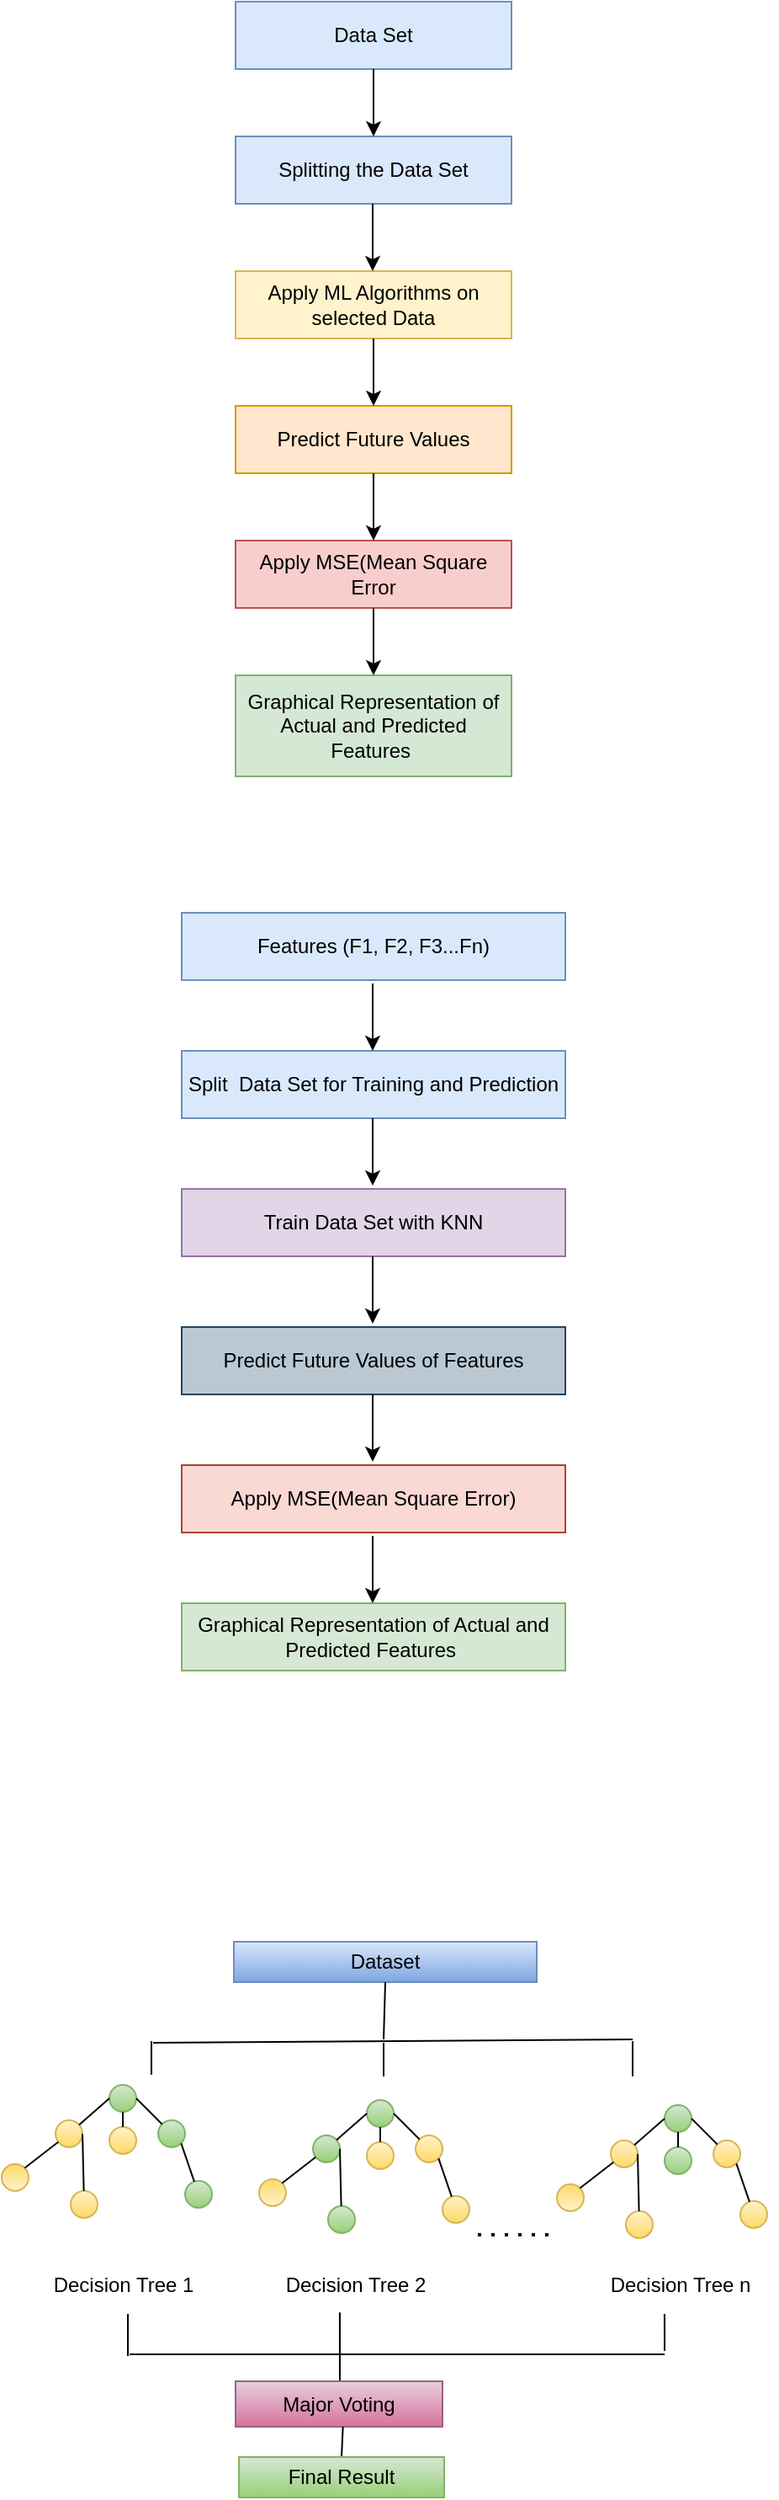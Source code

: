 <mxfile version="21.7.5" type="github">
  <diagram name="Page-1" id="D-c7iAPdVL_e8w4V4wIe">
    <mxGraphModel dx="528" dy="503" grid="0" gridSize="10" guides="1" tooltips="1" connect="1" arrows="1" fold="1" page="1" pageScale="1" pageWidth="827" pageHeight="1169" math="0" shadow="0">
      <root>
        <mxCell id="0" />
        <mxCell id="1" parent="0" />
        <mxCell id="BKKdW5sMqbaFEsKk65IG-1" value="Data Set" style="rounded=0;whiteSpace=wrap;html=1;fillColor=#dae8fc;strokeColor=#6c8ebf;" vertex="1" parent="1">
          <mxGeometry x="320" y="40" width="164" height="40" as="geometry" />
        </mxCell>
        <mxCell id="BKKdW5sMqbaFEsKk65IG-2" value="Apply ML Algorithms on selected Data" style="rounded=0;whiteSpace=wrap;html=1;fillColor=#fff2cc;strokeColor=#d6b656;" vertex="1" parent="1">
          <mxGeometry x="320" y="200" width="164" height="40" as="geometry" />
        </mxCell>
        <mxCell id="BKKdW5sMqbaFEsKk65IG-3" value="Splitting the Data Set" style="rounded=0;whiteSpace=wrap;html=1;fillColor=#dae8fc;strokeColor=#6c8ebf;" vertex="1" parent="1">
          <mxGeometry x="320" y="120" width="164" height="40" as="geometry" />
        </mxCell>
        <mxCell id="BKKdW5sMqbaFEsKk65IG-5" value="Apply MSE(Mean Square Error" style="rounded=0;whiteSpace=wrap;html=1;fillColor=#f8cecc;strokeColor=#b85450;" vertex="1" parent="1">
          <mxGeometry x="320" y="360" width="164" height="40" as="geometry" />
        </mxCell>
        <mxCell id="BKKdW5sMqbaFEsKk65IG-6" value="Graphical Representation of Actual and Predicted Features&amp;nbsp;" style="rounded=0;whiteSpace=wrap;html=1;fillColor=#d5e8d4;strokeColor=#82b366;" vertex="1" parent="1">
          <mxGeometry x="320" y="440" width="164" height="60" as="geometry" />
        </mxCell>
        <mxCell id="BKKdW5sMqbaFEsKk65IG-7" value="Predict Future Values" style="rounded=0;whiteSpace=wrap;html=1;fillColor=#ffe6cc;strokeColor=#d79b00;" vertex="1" parent="1">
          <mxGeometry x="320" y="280" width="164" height="40" as="geometry" />
        </mxCell>
        <mxCell id="BKKdW5sMqbaFEsKk65IG-8" value="" style="endArrow=classic;html=1;rounded=0;entryX=0.5;entryY=0;entryDx=0;entryDy=0;exitX=0.5;exitY=1;exitDx=0;exitDy=0;" edge="1" parent="1" source="BKKdW5sMqbaFEsKk65IG-1" target="BKKdW5sMqbaFEsKk65IG-3">
          <mxGeometry width="50" height="50" relative="1" as="geometry">
            <mxPoint x="430" y="100" as="sourcePoint" />
            <mxPoint x="440" y="350" as="targetPoint" />
          </mxGeometry>
        </mxCell>
        <mxCell id="BKKdW5sMqbaFEsKk65IG-9" value="" style="endArrow=classic;html=1;rounded=0;exitX=0.5;exitY=1;exitDx=0;exitDy=0;entryX=0.5;entryY=0;entryDx=0;entryDy=0;" edge="1" parent="1">
          <mxGeometry width="50" height="50" relative="1" as="geometry">
            <mxPoint x="401.5" y="160" as="sourcePoint" />
            <mxPoint x="401.5" y="200" as="targetPoint" />
          </mxGeometry>
        </mxCell>
        <mxCell id="BKKdW5sMqbaFEsKk65IG-12" value="" style="endArrow=classic;html=1;rounded=0;exitX=0.5;exitY=1;exitDx=0;exitDy=0;entryX=0.5;entryY=0;entryDx=0;entryDy=0;" edge="1" parent="1" source="BKKdW5sMqbaFEsKk65IG-2" target="BKKdW5sMqbaFEsKk65IG-7">
          <mxGeometry width="50" height="50" relative="1" as="geometry">
            <mxPoint x="422" y="100" as="sourcePoint" />
            <mxPoint x="422" y="140" as="targetPoint" />
          </mxGeometry>
        </mxCell>
        <mxCell id="BKKdW5sMqbaFEsKk65IG-13" value="" style="endArrow=classic;html=1;rounded=0;exitX=0.5;exitY=1;exitDx=0;exitDy=0;entryX=0.5;entryY=0;entryDx=0;entryDy=0;" edge="1" parent="1" source="BKKdW5sMqbaFEsKk65IG-7" target="BKKdW5sMqbaFEsKk65IG-5">
          <mxGeometry width="50" height="50" relative="1" as="geometry">
            <mxPoint x="432" y="110" as="sourcePoint" />
            <mxPoint x="432" y="150" as="targetPoint" />
          </mxGeometry>
        </mxCell>
        <mxCell id="BKKdW5sMqbaFEsKk65IG-14" value="" style="endArrow=classic;html=1;rounded=0;exitX=0.5;exitY=1;exitDx=0;exitDy=0;entryX=0.5;entryY=0;entryDx=0;entryDy=0;" edge="1" parent="1" source="BKKdW5sMqbaFEsKk65IG-5" target="BKKdW5sMqbaFEsKk65IG-6">
          <mxGeometry width="50" height="50" relative="1" as="geometry">
            <mxPoint x="442" y="120" as="sourcePoint" />
            <mxPoint x="442" y="160" as="targetPoint" />
          </mxGeometry>
        </mxCell>
        <mxCell id="BKKdW5sMqbaFEsKk65IG-15" value="Features (F1, F2, F3...Fn)" style="rounded=0;whiteSpace=wrap;html=1;fillColor=#dae8fc;strokeColor=#6c8ebf;" vertex="1" parent="1">
          <mxGeometry x="288" y="581" width="228" height="40" as="geometry" />
        </mxCell>
        <mxCell id="BKKdW5sMqbaFEsKk65IG-16" value="Split&amp;nbsp; Data Set for Training and Prediction" style="rounded=0;whiteSpace=wrap;html=1;fillColor=#dae8fc;strokeColor=#6c8ebf;" vertex="1" parent="1">
          <mxGeometry x="288" y="663" width="228" height="40" as="geometry" />
        </mxCell>
        <mxCell id="BKKdW5sMqbaFEsKk65IG-17" value="Train Data Set with KNN" style="rounded=0;whiteSpace=wrap;html=1;fillColor=#e1d5e7;strokeColor=#9673a6;" vertex="1" parent="1">
          <mxGeometry x="288" y="745" width="228" height="40" as="geometry" />
        </mxCell>
        <mxCell id="BKKdW5sMqbaFEsKk65IG-19" value="Predict Future Values of Features" style="rounded=0;whiteSpace=wrap;html=1;fillColor=#bac8d3;strokeColor=#23445d;" vertex="1" parent="1">
          <mxGeometry x="288" y="827" width="228" height="40" as="geometry" />
        </mxCell>
        <mxCell id="BKKdW5sMqbaFEsKk65IG-21" value="Apply MSE(Mean Square Error)" style="rounded=0;whiteSpace=wrap;html=1;fillColor=#fad9d5;strokeColor=#ae4132;" vertex="1" parent="1">
          <mxGeometry x="288" y="909" width="228" height="40" as="geometry" />
        </mxCell>
        <mxCell id="BKKdW5sMqbaFEsKk65IG-22" value="Graphical Representation of Actual and Predicted Features&amp;nbsp;" style="rounded=0;whiteSpace=wrap;html=1;fillColor=#d5e8d4;strokeColor=#82b366;" vertex="1" parent="1">
          <mxGeometry x="288" y="991" width="228" height="40" as="geometry" />
        </mxCell>
        <mxCell id="BKKdW5sMqbaFEsKk65IG-23" value="" style="endArrow=classic;html=1;rounded=0;exitX=0.5;exitY=1;exitDx=0;exitDy=0;entryX=0.5;entryY=0;entryDx=0;entryDy=0;" edge="1" parent="1">
          <mxGeometry width="50" height="50" relative="1" as="geometry">
            <mxPoint x="401.5" y="623" as="sourcePoint" />
            <mxPoint x="401.5" y="663" as="targetPoint" />
          </mxGeometry>
        </mxCell>
        <mxCell id="BKKdW5sMqbaFEsKk65IG-24" value="" style="endArrow=classic;html=1;rounded=0;exitX=0.5;exitY=1;exitDx=0;exitDy=0;entryX=0.5;entryY=0;entryDx=0;entryDy=0;" edge="1" parent="1">
          <mxGeometry width="50" height="50" relative="1" as="geometry">
            <mxPoint x="401.5" y="703" as="sourcePoint" />
            <mxPoint x="401.5" y="743" as="targetPoint" />
          </mxGeometry>
        </mxCell>
        <mxCell id="BKKdW5sMqbaFEsKk65IG-25" value="" style="endArrow=classic;html=1;rounded=0;exitX=0.5;exitY=1;exitDx=0;exitDy=0;entryX=0.5;entryY=0;entryDx=0;entryDy=0;" edge="1" parent="1">
          <mxGeometry width="50" height="50" relative="1" as="geometry">
            <mxPoint x="401.5" y="785" as="sourcePoint" />
            <mxPoint x="401.5" y="825" as="targetPoint" />
          </mxGeometry>
        </mxCell>
        <mxCell id="BKKdW5sMqbaFEsKk65IG-26" value="" style="endArrow=classic;html=1;rounded=0;exitX=0.5;exitY=1;exitDx=0;exitDy=0;entryX=0.5;entryY=0;entryDx=0;entryDy=0;" edge="1" parent="1">
          <mxGeometry width="50" height="50" relative="1" as="geometry">
            <mxPoint x="401.5" y="867" as="sourcePoint" />
            <mxPoint x="401.5" y="907" as="targetPoint" />
          </mxGeometry>
        </mxCell>
        <mxCell id="BKKdW5sMqbaFEsKk65IG-27" value="" style="endArrow=classic;html=1;rounded=0;exitX=0.5;exitY=1;exitDx=0;exitDy=0;entryX=0.5;entryY=0;entryDx=0;entryDy=0;" edge="1" parent="1">
          <mxGeometry width="50" height="50" relative="1" as="geometry">
            <mxPoint x="401.5" y="951" as="sourcePoint" />
            <mxPoint x="401.5" y="991" as="targetPoint" />
          </mxGeometry>
        </mxCell>
        <mxCell id="BKKdW5sMqbaFEsKk65IG-29" value="Dataset" style="rounded=0;whiteSpace=wrap;html=1;fillColor=#dae8fc;strokeColor=#6c8ebf;gradientColor=#7ea6e0;" vertex="1" parent="1">
          <mxGeometry x="319" y="1192" width="180" height="24" as="geometry" />
        </mxCell>
        <mxCell id="BKKdW5sMqbaFEsKk65IG-30" value="" style="endArrow=none;html=1;rounded=0;entryX=0.5;entryY=1;entryDx=0;entryDy=0;" edge="1" parent="1" target="BKKdW5sMqbaFEsKk65IG-29">
          <mxGeometry width="50" height="50" relative="1" as="geometry">
            <mxPoint x="408" y="1250" as="sourcePoint" />
            <mxPoint x="422" y="1116" as="targetPoint" />
          </mxGeometry>
        </mxCell>
        <mxCell id="BKKdW5sMqbaFEsKk65IG-31" value="" style="endArrow=none;html=1;rounded=0;" edge="1" parent="1">
          <mxGeometry width="50" height="50" relative="1" as="geometry">
            <mxPoint x="271" y="1252" as="sourcePoint" />
            <mxPoint x="556" y="1250" as="targetPoint" />
          </mxGeometry>
        </mxCell>
        <mxCell id="BKKdW5sMqbaFEsKk65IG-33" value="" style="ellipse;whiteSpace=wrap;html=1;aspect=fixed;fillColor=#d5e8d4;strokeColor=#82b366;gradientColor=#97d077;" vertex="1" parent="1">
          <mxGeometry x="245" y="1277" width="16" height="16" as="geometry" />
        </mxCell>
        <mxCell id="BKKdW5sMqbaFEsKk65IG-34" value="" style="ellipse;whiteSpace=wrap;html=1;aspect=fixed;fillColor=#fff2cc;strokeColor=#d6b656;gradientColor=#ffd966;" vertex="1" parent="1">
          <mxGeometry x="245" y="1302" width="16" height="16" as="geometry" />
        </mxCell>
        <mxCell id="BKKdW5sMqbaFEsKk65IG-35" value="" style="ellipse;whiteSpace=wrap;html=1;aspect=fixed;fillColor=#d5e8d4;strokeColor=#82b366;gradientColor=#97d077;" vertex="1" parent="1">
          <mxGeometry x="274" y="1298" width="16" height="16" as="geometry" />
        </mxCell>
        <mxCell id="BKKdW5sMqbaFEsKk65IG-36" value="" style="ellipse;whiteSpace=wrap;html=1;aspect=fixed;fillColor=#fff2cc;strokeColor=#d6b656;gradientColor=#ffd966;" vertex="1" parent="1">
          <mxGeometry x="222" y="1340" width="16" height="16" as="geometry" />
        </mxCell>
        <mxCell id="BKKdW5sMqbaFEsKk65IG-37" value="" style="ellipse;whiteSpace=wrap;html=1;aspect=fixed;direction=west;fillColor=#fff2cc;gradientColor=#ffd966;strokeColor=#d6b656;" vertex="1" parent="1">
          <mxGeometry x="181" y="1324" width="16" height="16" as="geometry" />
        </mxCell>
        <mxCell id="BKKdW5sMqbaFEsKk65IG-38" value="" style="ellipse;whiteSpace=wrap;html=1;aspect=fixed;fillColor=#fff2cc;strokeColor=#d6b656;gradientColor=#ffd966;" vertex="1" parent="1">
          <mxGeometry x="213" y="1298" width="16" height="16" as="geometry" />
        </mxCell>
        <mxCell id="BKKdW5sMqbaFEsKk65IG-39" value="" style="endArrow=none;html=1;rounded=0;entryX=0.5;entryY=1;entryDx=0;entryDy=0;" edge="1" parent="1" source="BKKdW5sMqbaFEsKk65IG-34" target="BKKdW5sMqbaFEsKk65IG-33">
          <mxGeometry width="50" height="50" relative="1" as="geometry">
            <mxPoint x="296" y="1381" as="sourcePoint" />
            <mxPoint x="346" y="1331" as="targetPoint" />
          </mxGeometry>
        </mxCell>
        <mxCell id="BKKdW5sMqbaFEsKk65IG-40" value="" style="endArrow=none;html=1;rounded=0;entryX=0;entryY=0.5;entryDx=0;entryDy=0;" edge="1" parent="1" source="BKKdW5sMqbaFEsKk65IG-38" target="BKKdW5sMqbaFEsKk65IG-33">
          <mxGeometry width="50" height="50" relative="1" as="geometry">
            <mxPoint x="296" y="1381" as="sourcePoint" />
            <mxPoint x="346" y="1331" as="targetPoint" />
          </mxGeometry>
        </mxCell>
        <mxCell id="BKKdW5sMqbaFEsKk65IG-41" value="" style="endArrow=none;html=1;rounded=0;entryX=1;entryY=0.5;entryDx=0;entryDy=0;" edge="1" parent="1" source="BKKdW5sMqbaFEsKk65IG-35" target="BKKdW5sMqbaFEsKk65IG-33">
          <mxGeometry width="50" height="50" relative="1" as="geometry">
            <mxPoint x="296" y="1381" as="sourcePoint" />
            <mxPoint x="346" y="1331" as="targetPoint" />
          </mxGeometry>
        </mxCell>
        <mxCell id="BKKdW5sMqbaFEsKk65IG-43" value="" style="endArrow=none;html=1;rounded=0;exitX=0;exitY=1;exitDx=0;exitDy=0;" edge="1" parent="1" source="BKKdW5sMqbaFEsKk65IG-37" target="BKKdW5sMqbaFEsKk65IG-38">
          <mxGeometry width="50" height="50" relative="1" as="geometry">
            <mxPoint x="200" y="1331" as="sourcePoint" />
            <mxPoint x="346" y="1331" as="targetPoint" />
          </mxGeometry>
        </mxCell>
        <mxCell id="BKKdW5sMqbaFEsKk65IG-44" value="" style="ellipse;whiteSpace=wrap;html=1;aspect=fixed;fillColor=#d5e8d4;strokeColor=#82b366;gradientColor=#97d077;" vertex="1" parent="1">
          <mxGeometry x="290" y="1334" width="16" height="16" as="geometry" />
        </mxCell>
        <mxCell id="BKKdW5sMqbaFEsKk65IG-45" value="" style="endArrow=none;html=1;rounded=0;entryX=1;entryY=0.5;entryDx=0;entryDy=0;" edge="1" parent="1" source="BKKdW5sMqbaFEsKk65IG-36" target="BKKdW5sMqbaFEsKk65IG-38">
          <mxGeometry width="50" height="50" relative="1" as="geometry">
            <mxPoint x="296" y="1381" as="sourcePoint" />
            <mxPoint x="346" y="1331" as="targetPoint" />
          </mxGeometry>
        </mxCell>
        <mxCell id="BKKdW5sMqbaFEsKk65IG-46" value="" style="endArrow=none;html=1;rounded=0;entryX=1;entryY=1;entryDx=0;entryDy=0;" edge="1" parent="1" source="BKKdW5sMqbaFEsKk65IG-44" target="BKKdW5sMqbaFEsKk65IG-35">
          <mxGeometry width="50" height="50" relative="1" as="geometry">
            <mxPoint x="296" y="1381" as="sourcePoint" />
            <mxPoint x="346" y="1331" as="targetPoint" />
          </mxGeometry>
        </mxCell>
        <mxCell id="BKKdW5sMqbaFEsKk65IG-50" value="" style="ellipse;whiteSpace=wrap;html=1;aspect=fixed;fillColor=#d5e8d4;gradientColor=#97d077;strokeColor=#82b366;" vertex="1" parent="1">
          <mxGeometry x="398" y="1286" width="16" height="16" as="geometry" />
        </mxCell>
        <mxCell id="BKKdW5sMqbaFEsKk65IG-51" value="" style="ellipse;whiteSpace=wrap;html=1;aspect=fixed;fillColor=#fff2cc;gradientColor=#ffd966;strokeColor=#d6b656;" vertex="1" parent="1">
          <mxGeometry x="398" y="1311" width="16" height="16" as="geometry" />
        </mxCell>
        <mxCell id="BKKdW5sMqbaFEsKk65IG-52" value="" style="ellipse;whiteSpace=wrap;html=1;aspect=fixed;fillColor=#fff2cc;gradientColor=#ffd966;strokeColor=#d6b656;" vertex="1" parent="1">
          <mxGeometry x="427" y="1307" width="16" height="16" as="geometry" />
        </mxCell>
        <mxCell id="BKKdW5sMqbaFEsKk65IG-53" value="" style="ellipse;whiteSpace=wrap;html=1;aspect=fixed;fillColor=#d5e8d4;gradientColor=#97d077;strokeColor=#82b366;" vertex="1" parent="1">
          <mxGeometry x="375" y="1349" width="16" height="16" as="geometry" />
        </mxCell>
        <mxCell id="BKKdW5sMqbaFEsKk65IG-54" value="" style="ellipse;whiteSpace=wrap;html=1;aspect=fixed;direction=west;fillColor=#fff2cc;gradientColor=#ffd966;strokeColor=#d6b656;" vertex="1" parent="1">
          <mxGeometry x="334" y="1333" width="16" height="16" as="geometry" />
        </mxCell>
        <mxCell id="BKKdW5sMqbaFEsKk65IG-55" value="" style="ellipse;whiteSpace=wrap;html=1;aspect=fixed;fillColor=#d5e8d4;gradientColor=#97d077;strokeColor=#82b366;" vertex="1" parent="1">
          <mxGeometry x="366" y="1307" width="16" height="16" as="geometry" />
        </mxCell>
        <mxCell id="BKKdW5sMqbaFEsKk65IG-56" value="" style="endArrow=none;html=1;rounded=0;entryX=0.5;entryY=1;entryDx=0;entryDy=0;" edge="1" source="BKKdW5sMqbaFEsKk65IG-51" target="BKKdW5sMqbaFEsKk65IG-50" parent="1">
          <mxGeometry width="50" height="50" relative="1" as="geometry">
            <mxPoint x="449" y="1390" as="sourcePoint" />
            <mxPoint x="499" y="1340" as="targetPoint" />
          </mxGeometry>
        </mxCell>
        <mxCell id="BKKdW5sMqbaFEsKk65IG-57" value="" style="endArrow=none;html=1;rounded=0;entryX=0;entryY=0.5;entryDx=0;entryDy=0;" edge="1" source="BKKdW5sMqbaFEsKk65IG-55" target="BKKdW5sMqbaFEsKk65IG-50" parent="1">
          <mxGeometry width="50" height="50" relative="1" as="geometry">
            <mxPoint x="449" y="1390" as="sourcePoint" />
            <mxPoint x="499" y="1340" as="targetPoint" />
          </mxGeometry>
        </mxCell>
        <mxCell id="BKKdW5sMqbaFEsKk65IG-58" value="" style="endArrow=none;html=1;rounded=0;entryX=1;entryY=0.5;entryDx=0;entryDy=0;" edge="1" source="BKKdW5sMqbaFEsKk65IG-52" target="BKKdW5sMqbaFEsKk65IG-50" parent="1">
          <mxGeometry width="50" height="50" relative="1" as="geometry">
            <mxPoint x="449" y="1390" as="sourcePoint" />
            <mxPoint x="499" y="1340" as="targetPoint" />
          </mxGeometry>
        </mxCell>
        <mxCell id="BKKdW5sMqbaFEsKk65IG-59" value="" style="endArrow=none;html=1;rounded=0;exitX=0;exitY=1;exitDx=0;exitDy=0;" edge="1" source="BKKdW5sMqbaFEsKk65IG-54" target="BKKdW5sMqbaFEsKk65IG-55" parent="1">
          <mxGeometry width="50" height="50" relative="1" as="geometry">
            <mxPoint x="353" y="1340" as="sourcePoint" />
            <mxPoint x="499" y="1340" as="targetPoint" />
          </mxGeometry>
        </mxCell>
        <mxCell id="BKKdW5sMqbaFEsKk65IG-60" value="" style="ellipse;whiteSpace=wrap;html=1;aspect=fixed;fillColor=#fff2cc;gradientColor=#ffd966;strokeColor=#d6b656;" vertex="1" parent="1">
          <mxGeometry x="443" y="1343" width="16" height="16" as="geometry" />
        </mxCell>
        <mxCell id="BKKdW5sMqbaFEsKk65IG-61" value="" style="endArrow=none;html=1;rounded=0;entryX=1;entryY=0.5;entryDx=0;entryDy=0;" edge="1" source="BKKdW5sMqbaFEsKk65IG-53" target="BKKdW5sMqbaFEsKk65IG-55" parent="1">
          <mxGeometry width="50" height="50" relative="1" as="geometry">
            <mxPoint x="449" y="1390" as="sourcePoint" />
            <mxPoint x="499" y="1340" as="targetPoint" />
          </mxGeometry>
        </mxCell>
        <mxCell id="BKKdW5sMqbaFEsKk65IG-62" value="" style="endArrow=none;html=1;rounded=0;entryX=1;entryY=1;entryDx=0;entryDy=0;" edge="1" source="BKKdW5sMqbaFEsKk65IG-60" target="BKKdW5sMqbaFEsKk65IG-52" parent="1">
          <mxGeometry width="50" height="50" relative="1" as="geometry">
            <mxPoint x="449" y="1390" as="sourcePoint" />
            <mxPoint x="499" y="1340" as="targetPoint" />
          </mxGeometry>
        </mxCell>
        <mxCell id="BKKdW5sMqbaFEsKk65IG-63" value="" style="ellipse;whiteSpace=wrap;html=1;aspect=fixed;fillColor=#d5e8d4;gradientColor=#97d077;strokeColor=#82b366;" vertex="1" parent="1">
          <mxGeometry x="575" y="1289" width="16" height="16" as="geometry" />
        </mxCell>
        <mxCell id="BKKdW5sMqbaFEsKk65IG-64" value="" style="ellipse;whiteSpace=wrap;html=1;aspect=fixed;fillColor=#d5e8d4;gradientColor=#97d077;strokeColor=#82b366;" vertex="1" parent="1">
          <mxGeometry x="575" y="1314" width="16" height="16" as="geometry" />
        </mxCell>
        <mxCell id="BKKdW5sMqbaFEsKk65IG-65" value="" style="ellipse;whiteSpace=wrap;html=1;aspect=fixed;fillColor=#fff2cc;gradientColor=#ffd966;strokeColor=#d6b656;" vertex="1" parent="1">
          <mxGeometry x="604" y="1310" width="16" height="16" as="geometry" />
        </mxCell>
        <mxCell id="BKKdW5sMqbaFEsKk65IG-66" value="" style="ellipse;whiteSpace=wrap;html=1;aspect=fixed;fillColor=#fff2cc;gradientColor=#ffd966;strokeColor=#d6b656;" vertex="1" parent="1">
          <mxGeometry x="552" y="1352" width="16" height="16" as="geometry" />
        </mxCell>
        <mxCell id="BKKdW5sMqbaFEsKk65IG-67" value="" style="ellipse;whiteSpace=wrap;html=1;aspect=fixed;direction=west;fillColor=#fff2cc;gradientColor=#ffd966;strokeColor=#d6b656;" vertex="1" parent="1">
          <mxGeometry x="511" y="1336" width="16" height="16" as="geometry" />
        </mxCell>
        <mxCell id="BKKdW5sMqbaFEsKk65IG-68" value="" style="ellipse;whiteSpace=wrap;html=1;aspect=fixed;fillColor=#fff2cc;gradientColor=#ffd966;strokeColor=#d6b656;" vertex="1" parent="1">
          <mxGeometry x="543" y="1310" width="16" height="16" as="geometry" />
        </mxCell>
        <mxCell id="BKKdW5sMqbaFEsKk65IG-69" value="" style="endArrow=none;html=1;rounded=0;entryX=0.5;entryY=1;entryDx=0;entryDy=0;" edge="1" source="BKKdW5sMqbaFEsKk65IG-64" target="BKKdW5sMqbaFEsKk65IG-63" parent="1">
          <mxGeometry width="50" height="50" relative="1" as="geometry">
            <mxPoint x="626" y="1393" as="sourcePoint" />
            <mxPoint x="676" y="1343" as="targetPoint" />
          </mxGeometry>
        </mxCell>
        <mxCell id="BKKdW5sMqbaFEsKk65IG-70" value="" style="endArrow=none;html=1;rounded=0;entryX=0;entryY=0.5;entryDx=0;entryDy=0;" edge="1" source="BKKdW5sMqbaFEsKk65IG-68" target="BKKdW5sMqbaFEsKk65IG-63" parent="1">
          <mxGeometry width="50" height="50" relative="1" as="geometry">
            <mxPoint x="626" y="1393" as="sourcePoint" />
            <mxPoint x="676" y="1343" as="targetPoint" />
          </mxGeometry>
        </mxCell>
        <mxCell id="BKKdW5sMqbaFEsKk65IG-71" value="" style="endArrow=none;html=1;rounded=0;entryX=1;entryY=0.5;entryDx=0;entryDy=0;" edge="1" source="BKKdW5sMqbaFEsKk65IG-65" target="BKKdW5sMqbaFEsKk65IG-63" parent="1">
          <mxGeometry width="50" height="50" relative="1" as="geometry">
            <mxPoint x="626" y="1393" as="sourcePoint" />
            <mxPoint x="676" y="1343" as="targetPoint" />
          </mxGeometry>
        </mxCell>
        <mxCell id="BKKdW5sMqbaFEsKk65IG-72" value="" style="endArrow=none;html=1;rounded=0;exitX=0;exitY=1;exitDx=0;exitDy=0;" edge="1" source="BKKdW5sMqbaFEsKk65IG-67" target="BKKdW5sMqbaFEsKk65IG-68" parent="1">
          <mxGeometry width="50" height="50" relative="1" as="geometry">
            <mxPoint x="530" y="1343" as="sourcePoint" />
            <mxPoint x="676" y="1343" as="targetPoint" />
          </mxGeometry>
        </mxCell>
        <mxCell id="BKKdW5sMqbaFEsKk65IG-73" value="" style="ellipse;whiteSpace=wrap;html=1;aspect=fixed;fillColor=#fff2cc;gradientColor=#ffd966;strokeColor=#d6b656;" vertex="1" parent="1">
          <mxGeometry x="620" y="1346" width="16" height="16" as="geometry" />
        </mxCell>
        <mxCell id="BKKdW5sMqbaFEsKk65IG-74" value="" style="endArrow=none;html=1;rounded=0;entryX=1;entryY=0.5;entryDx=0;entryDy=0;" edge="1" source="BKKdW5sMqbaFEsKk65IG-66" target="BKKdW5sMqbaFEsKk65IG-68" parent="1">
          <mxGeometry width="50" height="50" relative="1" as="geometry">
            <mxPoint x="626" y="1393" as="sourcePoint" />
            <mxPoint x="676" y="1343" as="targetPoint" />
          </mxGeometry>
        </mxCell>
        <mxCell id="BKKdW5sMqbaFEsKk65IG-75" value="" style="endArrow=none;html=1;rounded=0;entryX=1;entryY=1;entryDx=0;entryDy=0;" edge="1" source="BKKdW5sMqbaFEsKk65IG-73" target="BKKdW5sMqbaFEsKk65IG-65" parent="1">
          <mxGeometry width="50" height="50" relative="1" as="geometry">
            <mxPoint x="626" y="1393" as="sourcePoint" />
            <mxPoint x="676" y="1343" as="targetPoint" />
          </mxGeometry>
        </mxCell>
        <mxCell id="BKKdW5sMqbaFEsKk65IG-77" value="" style="endArrow=none;html=1;rounded=0;" edge="1" parent="1">
          <mxGeometry width="50" height="50" relative="1" as="geometry">
            <mxPoint x="270" y="1271" as="sourcePoint" />
            <mxPoint x="270" y="1251" as="targetPoint" />
          </mxGeometry>
        </mxCell>
        <mxCell id="BKKdW5sMqbaFEsKk65IG-78" value="" style="endArrow=none;html=1;rounded=0;" edge="1" parent="1">
          <mxGeometry width="50" height="50" relative="1" as="geometry">
            <mxPoint x="408" y="1272" as="sourcePoint" />
            <mxPoint x="408" y="1252" as="targetPoint" />
          </mxGeometry>
        </mxCell>
        <mxCell id="BKKdW5sMqbaFEsKk65IG-79" value="" style="endArrow=none;html=1;rounded=0;" edge="1" parent="1">
          <mxGeometry width="50" height="50" relative="1" as="geometry">
            <mxPoint x="556" y="1272" as="sourcePoint" />
            <mxPoint x="556" y="1251" as="targetPoint" />
          </mxGeometry>
        </mxCell>
        <mxCell id="BKKdW5sMqbaFEsKk65IG-80" value="Decision Tree 1" style="text;html=1;strokeColor=none;fillColor=none;align=center;verticalAlign=middle;whiteSpace=wrap;rounded=0;" vertex="1" parent="1">
          <mxGeometry x="195.5" y="1381" width="115" height="30" as="geometry" />
        </mxCell>
        <mxCell id="BKKdW5sMqbaFEsKk65IG-82" value="Decision Tree 2" style="text;html=1;strokeColor=none;fillColor=none;align=center;verticalAlign=middle;whiteSpace=wrap;rounded=0;" vertex="1" parent="1">
          <mxGeometry x="334" y="1381" width="115" height="30" as="geometry" />
        </mxCell>
        <mxCell id="BKKdW5sMqbaFEsKk65IG-83" value="Decision Tree n" style="text;html=1;strokeColor=none;fillColor=none;align=center;verticalAlign=middle;whiteSpace=wrap;rounded=0;" vertex="1" parent="1">
          <mxGeometry x="527" y="1381" width="115" height="30" as="geometry" />
        </mxCell>
        <mxCell id="BKKdW5sMqbaFEsKk65IG-89" value="" style="endArrow=none;html=1;rounded=0;entryX=0.417;entryY=1.039;entryDx=0;entryDy=0;entryPerimeter=0;" edge="1" parent="1" target="BKKdW5sMqbaFEsKk65IG-82">
          <mxGeometry width="50" height="50" relative="1" as="geometry">
            <mxPoint x="382" y="1480" as="sourcePoint" />
            <mxPoint x="421" y="1459" as="targetPoint" />
          </mxGeometry>
        </mxCell>
        <mxCell id="BKKdW5sMqbaFEsKk65IG-93" value="" style="endArrow=none;html=1;rounded=0;" edge="1" parent="1">
          <mxGeometry width="50" height="50" relative="1" as="geometry">
            <mxPoint x="256" y="1438" as="sourcePoint" />
            <mxPoint x="256" y="1413" as="targetPoint" />
          </mxGeometry>
        </mxCell>
        <mxCell id="BKKdW5sMqbaFEsKk65IG-94" value="" style="endArrow=none;html=1;rounded=0;entryX=0.417;entryY=1.067;entryDx=0;entryDy=0;entryPerimeter=0;" edge="1" parent="1" target="BKKdW5sMqbaFEsKk65IG-83">
          <mxGeometry width="50" height="50" relative="1" as="geometry">
            <mxPoint x="575" y="1435" as="sourcePoint" />
            <mxPoint x="575" y="1435" as="targetPoint" />
            <Array as="points">
              <mxPoint x="575" y="1427" />
            </Array>
          </mxGeometry>
        </mxCell>
        <mxCell id="BKKdW5sMqbaFEsKk65IG-95" value="" style="endArrow=none;html=1;rounded=0;" edge="1" parent="1">
          <mxGeometry width="50" height="50" relative="1" as="geometry">
            <mxPoint x="257" y="1437" as="sourcePoint" />
            <mxPoint x="575" y="1437" as="targetPoint" />
          </mxGeometry>
        </mxCell>
        <mxCell id="BKKdW5sMqbaFEsKk65IG-96" value="Major Voting" style="rounded=0;whiteSpace=wrap;html=1;fillColor=#e6d0de;gradientColor=#d5739d;strokeColor=#996185;" vertex="1" parent="1">
          <mxGeometry x="320" y="1453" width="123" height="27" as="geometry" />
        </mxCell>
        <mxCell id="BKKdW5sMqbaFEsKk65IG-98" value="" style="endArrow=none;html=1;rounded=0;entryX=0.519;entryY=0.997;entryDx=0;entryDy=0;entryPerimeter=0;exitX=0.5;exitY=0;exitDx=0;exitDy=0;exitPerimeter=0;" edge="1" parent="1" source="BKKdW5sMqbaFEsKk65IG-102" target="BKKdW5sMqbaFEsKk65IG-96">
          <mxGeometry width="50" height="50" relative="1" as="geometry">
            <mxPoint x="385" y="1561" as="sourcePoint" />
            <mxPoint x="386" y="1540" as="targetPoint" />
          </mxGeometry>
        </mxCell>
        <mxCell id="BKKdW5sMqbaFEsKk65IG-102" value="Final Result" style="rounded=0;whiteSpace=wrap;html=1;fillColor=#d5e8d4;gradientColor=#97d077;strokeColor=#82b366;" vertex="1" parent="1">
          <mxGeometry x="322" y="1498" width="122" height="24" as="geometry" />
        </mxCell>
        <mxCell id="BKKdW5sMqbaFEsKk65IG-104" value="" style="endArrow=none;dashed=1;html=1;dashPattern=1 3;strokeWidth=2;rounded=0;" edge="1" parent="1">
          <mxGeometry width="50" height="50" relative="1" as="geometry">
            <mxPoint x="464" y="1366" as="sourcePoint" />
            <mxPoint x="507" y="1366" as="targetPoint" />
          </mxGeometry>
        </mxCell>
      </root>
    </mxGraphModel>
  </diagram>
</mxfile>
